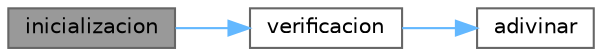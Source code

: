 digraph "inicializacion"
{
 // LATEX_PDF_SIZE
  bgcolor="transparent";
  edge [fontname=Helvetica,fontsize=10,labelfontname=Helvetica,labelfontsize=10];
  node [fontname=Helvetica,fontsize=10,shape=box,height=0.2,width=0.4];
  rankdir="LR";
  Node1 [id="Node000001",label="inicializacion",height=0.2,width=0.4,color="gray40", fillcolor="grey60", style="filled", fontcolor="black",tooltip="Se establece la funcion 'inicializacion'."];
  Node1 -> Node2 [id="edge1_Node000001_Node000002",color="steelblue1",style="solid",tooltip=" "];
  Node2 [id="Node000002",label="verificacion",height=0.2,width=0.4,color="grey40", fillcolor="white", style="filled",URL="$verificacion_8cpp.html#a94520801f63b4e7479557c5b15522637",tooltip="Se establece la funcion 'verificacion' Esta se encarara de ver si la palabra se esta adivinando o no."];
  Node2 -> Node3 [id="edge2_Node000002_Node000003",color="steelblue1",style="solid",tooltip=" "];
  Node3 [id="Node000003",label="adivinar",height=0.2,width=0.4,color="grey40", fillcolor="white", style="filled",URL="$adivinar_8cpp.html#a261187a29f1807c676cf904fcacbf955",tooltip="Se establece la funcion 'adivinar' Esta se encargara de ver si la palabra se esta adivinando o no."];
}
